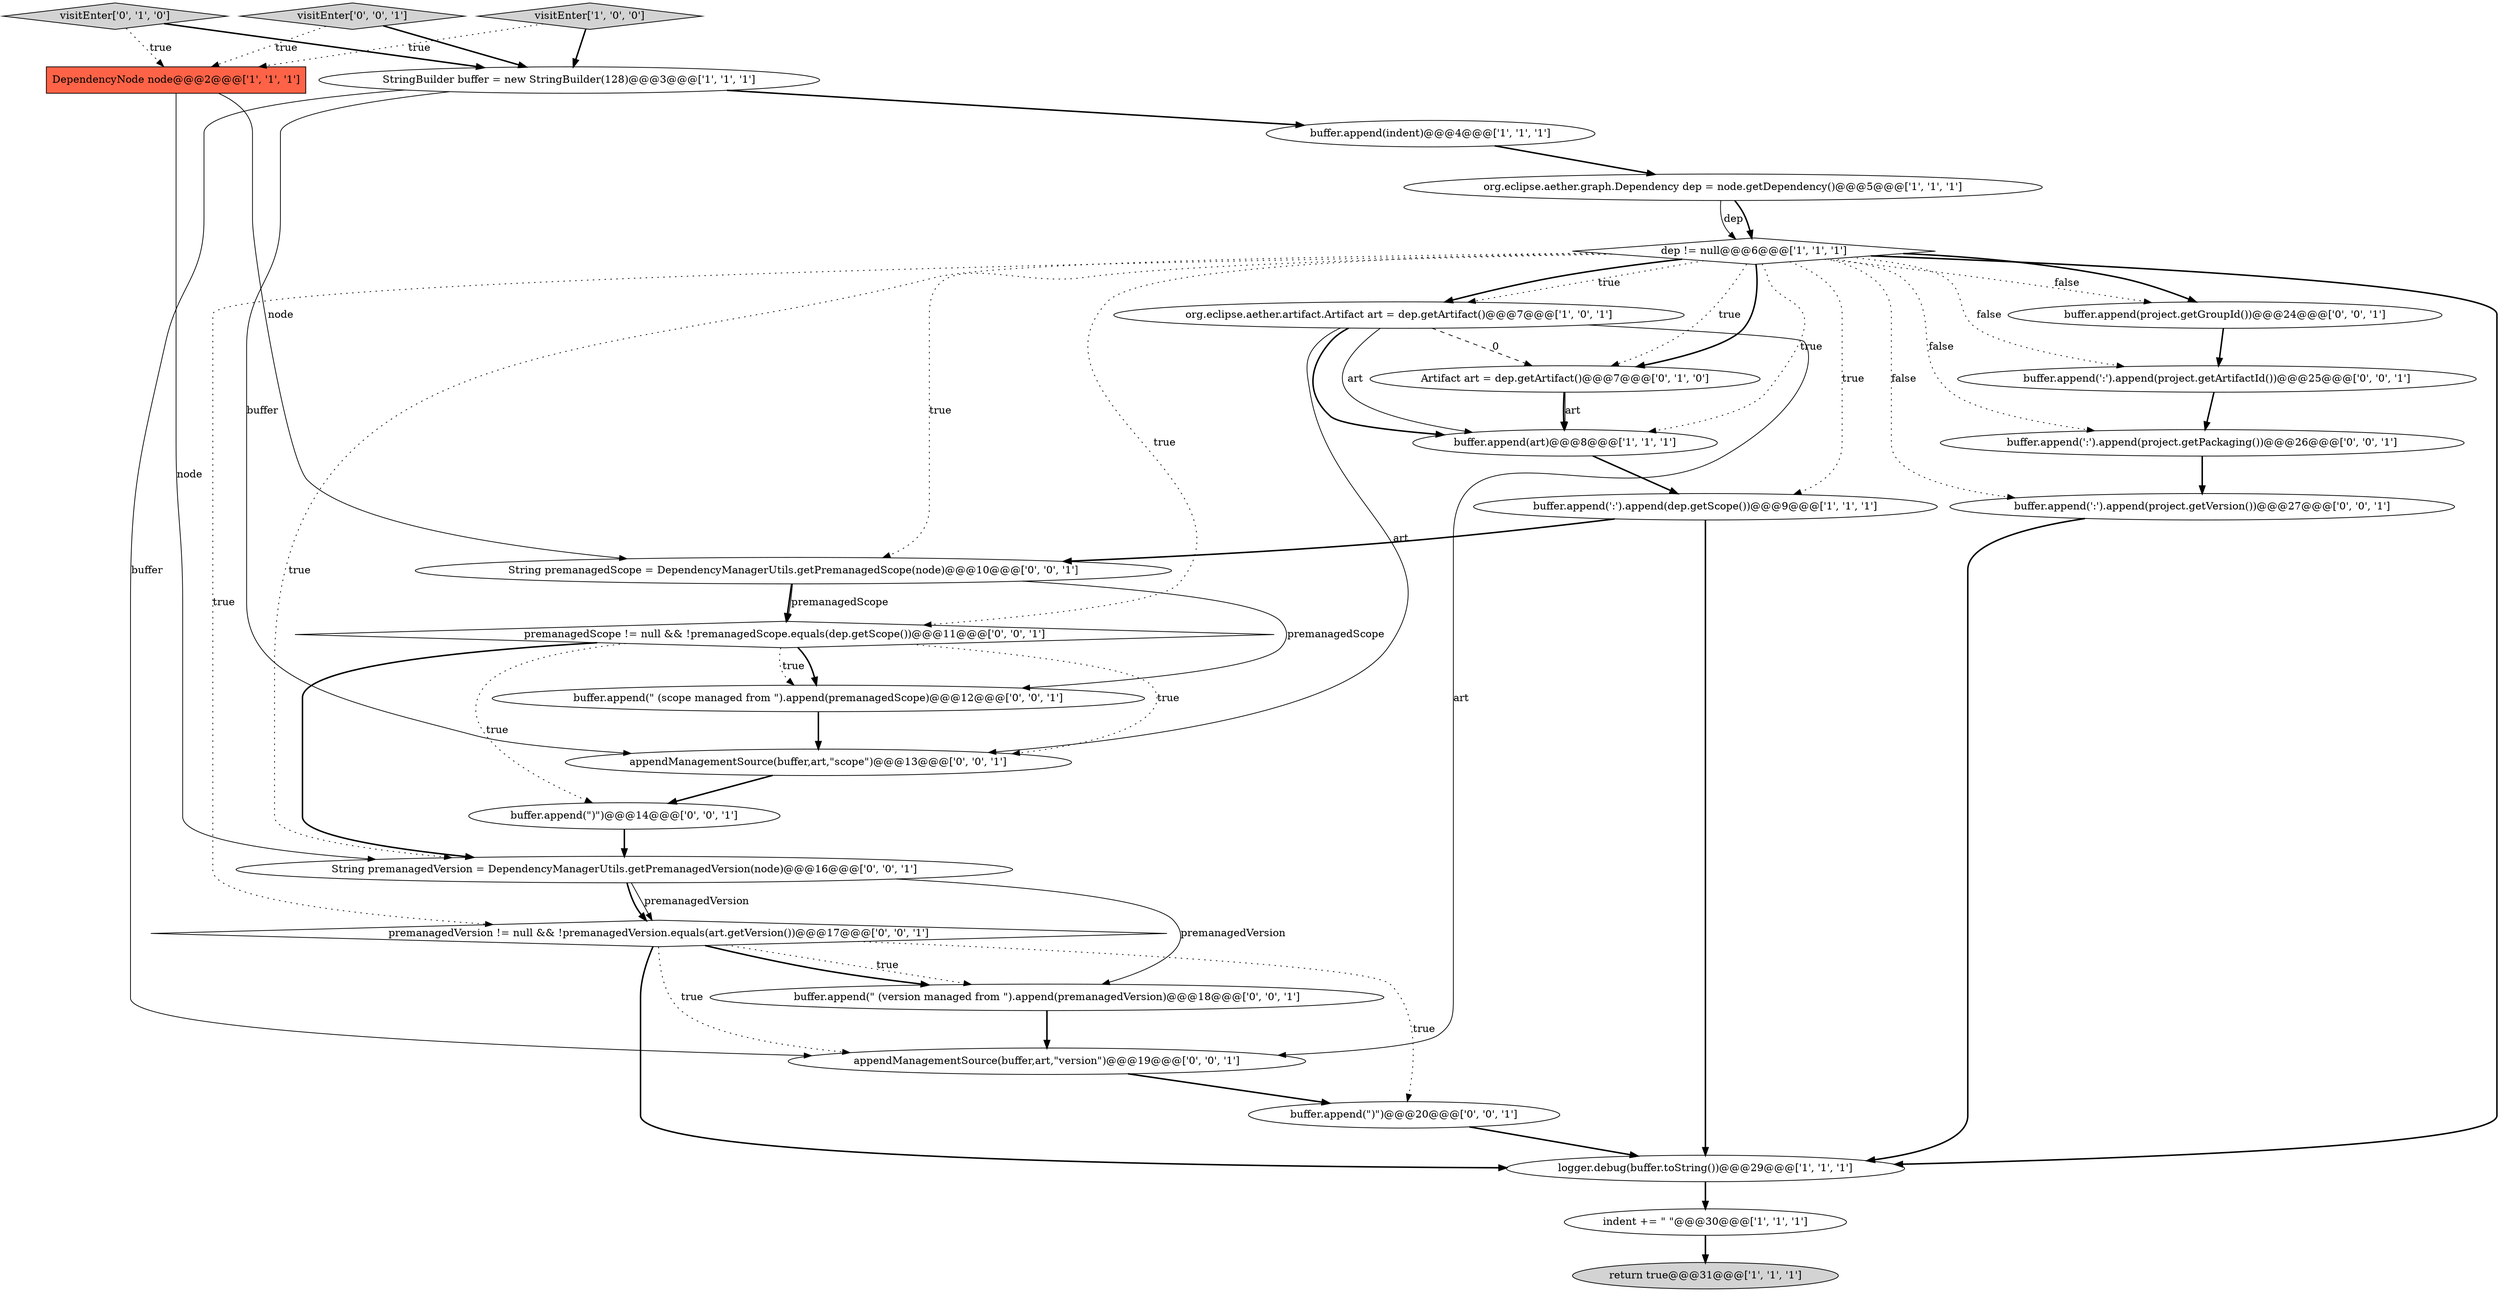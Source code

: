 digraph {
14 [style = filled, label = "buffer.append(\" (version managed from \").append(premanagedVersion)@@@18@@@['0', '0', '1']", fillcolor = white, shape = ellipse image = "AAA0AAABBB3BBB"];
0 [style = filled, label = "org.eclipse.aether.graph.Dependency dep = node.getDependency()@@@5@@@['1', '1', '1']", fillcolor = white, shape = ellipse image = "AAA0AAABBB1BBB"];
15 [style = filled, label = "buffer.append(\")\")@@@14@@@['0', '0', '1']", fillcolor = white, shape = ellipse image = "AAA0AAABBB3BBB"];
12 [style = filled, label = "Artifact art = dep.getArtifact()@@@7@@@['0', '1', '0']", fillcolor = white, shape = ellipse image = "AAA1AAABBB2BBB"];
2 [style = filled, label = "dep != null@@@6@@@['1', '1', '1']", fillcolor = white, shape = diamond image = "AAA0AAABBB1BBB"];
13 [style = filled, label = "visitEnter['0', '1', '0']", fillcolor = lightgray, shape = diamond image = "AAA0AAABBB2BBB"];
21 [style = filled, label = "visitEnter['0', '0', '1']", fillcolor = lightgray, shape = diamond image = "AAA0AAABBB3BBB"];
10 [style = filled, label = "indent += \" \"@@@30@@@['1', '1', '1']", fillcolor = white, shape = ellipse image = "AAA0AAABBB1BBB"];
1 [style = filled, label = "logger.debug(buffer.toString())@@@29@@@['1', '1', '1']", fillcolor = white, shape = ellipse image = "AAA0AAABBB1BBB"];
26 [style = filled, label = "buffer.append(project.getGroupId())@@@24@@@['0', '0', '1']", fillcolor = white, shape = ellipse image = "AAA0AAABBB3BBB"];
17 [style = filled, label = "buffer.append(\" (scope managed from \").append(premanagedScope)@@@12@@@['0', '0', '1']", fillcolor = white, shape = ellipse image = "AAA0AAABBB3BBB"];
11 [style = filled, label = "buffer.append(':').append(dep.getScope())@@@9@@@['1', '1', '1']", fillcolor = white, shape = ellipse image = "AAA0AAABBB1BBB"];
23 [style = filled, label = "buffer.append(\")\")@@@20@@@['0', '0', '1']", fillcolor = white, shape = ellipse image = "AAA0AAABBB3BBB"];
24 [style = filled, label = "premanagedScope != null && !premanagedScope.equals(dep.getScope())@@@11@@@['0', '0', '1']", fillcolor = white, shape = diamond image = "AAA0AAABBB3BBB"];
9 [style = filled, label = "org.eclipse.aether.artifact.Artifact art = dep.getArtifact()@@@7@@@['1', '0', '1']", fillcolor = white, shape = ellipse image = "AAA0AAABBB1BBB"];
5 [style = filled, label = "visitEnter['1', '0', '0']", fillcolor = lightgray, shape = diamond image = "AAA0AAABBB1BBB"];
22 [style = filled, label = "String premanagedScope = DependencyManagerUtils.getPremanagedScope(node)@@@10@@@['0', '0', '1']", fillcolor = white, shape = ellipse image = "AAA0AAABBB3BBB"];
28 [style = filled, label = "String premanagedVersion = DependencyManagerUtils.getPremanagedVersion(node)@@@16@@@['0', '0', '1']", fillcolor = white, shape = ellipse image = "AAA0AAABBB3BBB"];
27 [style = filled, label = "buffer.append(':').append(project.getArtifactId())@@@25@@@['0', '0', '1']", fillcolor = white, shape = ellipse image = "AAA0AAABBB3BBB"];
20 [style = filled, label = "buffer.append(':').append(project.getVersion())@@@27@@@['0', '0', '1']", fillcolor = white, shape = ellipse image = "AAA0AAABBB3BBB"];
6 [style = filled, label = "DependencyNode node@@@2@@@['1', '1', '1']", fillcolor = tomato, shape = box image = "AAA0AAABBB1BBB"];
16 [style = filled, label = "premanagedVersion != null && !premanagedVersion.equals(art.getVersion())@@@17@@@['0', '0', '1']", fillcolor = white, shape = diamond image = "AAA0AAABBB3BBB"];
7 [style = filled, label = "buffer.append(indent)@@@4@@@['1', '1', '1']", fillcolor = white, shape = ellipse image = "AAA0AAABBB1BBB"];
4 [style = filled, label = "StringBuilder buffer = new StringBuilder(128)@@@3@@@['1', '1', '1']", fillcolor = white, shape = ellipse image = "AAA0AAABBB1BBB"];
19 [style = filled, label = "appendManagementSource(buffer,art,\"version\")@@@19@@@['0', '0', '1']", fillcolor = white, shape = ellipse image = "AAA0AAABBB3BBB"];
25 [style = filled, label = "appendManagementSource(buffer,art,\"scope\")@@@13@@@['0', '0', '1']", fillcolor = white, shape = ellipse image = "AAA0AAABBB3BBB"];
3 [style = filled, label = "buffer.append(art)@@@8@@@['1', '1', '1']", fillcolor = white, shape = ellipse image = "AAA0AAABBB1BBB"];
18 [style = filled, label = "buffer.append(':').append(project.getPackaging())@@@26@@@['0', '0', '1']", fillcolor = white, shape = ellipse image = "AAA0AAABBB3BBB"];
8 [style = filled, label = "return true@@@31@@@['1', '1', '1']", fillcolor = lightgray, shape = ellipse image = "AAA0AAABBB1BBB"];
2->24 [style = dotted, label="true"];
6->28 [style = solid, label="node"];
2->11 [style = dotted, label="true"];
2->18 [style = dotted, label="false"];
13->6 [style = dotted, label="true"];
11->22 [style = bold, label=""];
3->11 [style = bold, label=""];
28->16 [style = bold, label=""];
4->7 [style = bold, label=""];
18->20 [style = bold, label=""];
1->10 [style = bold, label=""];
13->4 [style = bold, label=""];
2->26 [style = bold, label=""];
4->19 [style = solid, label="buffer"];
28->14 [style = solid, label="premanagedVersion"];
2->3 [style = dotted, label="true"];
2->20 [style = dotted, label="false"];
9->12 [style = dashed, label="0"];
2->26 [style = dotted, label="false"];
22->24 [style = bold, label=""];
23->1 [style = bold, label=""];
22->17 [style = solid, label="premanagedScope"];
9->19 [style = solid, label="art"];
4->25 [style = solid, label="buffer"];
2->9 [style = dotted, label="true"];
9->3 [style = bold, label=""];
24->17 [style = bold, label=""];
16->14 [style = dotted, label="true"];
10->8 [style = bold, label=""];
11->1 [style = bold, label=""];
14->19 [style = bold, label=""];
19->23 [style = bold, label=""];
26->27 [style = bold, label=""];
20->1 [style = bold, label=""];
5->4 [style = bold, label=""];
2->16 [style = dotted, label="true"];
22->24 [style = solid, label="premanagedScope"];
15->28 [style = bold, label=""];
5->6 [style = dotted, label="true"];
2->9 [style = bold, label=""];
2->28 [style = dotted, label="true"];
16->1 [style = bold, label=""];
2->27 [style = dotted, label="false"];
12->3 [style = bold, label=""];
12->3 [style = solid, label="art"];
16->14 [style = bold, label=""];
2->1 [style = bold, label=""];
7->0 [style = bold, label=""];
9->3 [style = solid, label="art"];
28->16 [style = solid, label="premanagedVersion"];
2->22 [style = dotted, label="true"];
2->12 [style = dotted, label="true"];
27->18 [style = bold, label=""];
16->23 [style = dotted, label="true"];
9->25 [style = solid, label="art"];
21->6 [style = dotted, label="true"];
0->2 [style = solid, label="dep"];
24->25 [style = dotted, label="true"];
24->15 [style = dotted, label="true"];
0->2 [style = bold, label=""];
24->28 [style = bold, label=""];
21->4 [style = bold, label=""];
24->17 [style = dotted, label="true"];
6->22 [style = solid, label="node"];
25->15 [style = bold, label=""];
2->12 [style = bold, label=""];
17->25 [style = bold, label=""];
16->19 [style = dotted, label="true"];
}
